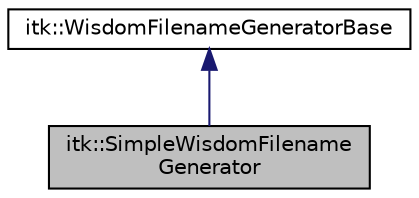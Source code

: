digraph "itk::SimpleWisdomFilenameGenerator"
{
 // LATEX_PDF_SIZE
  edge [fontname="Helvetica",fontsize="10",labelfontname="Helvetica",labelfontsize="10"];
  node [fontname="Helvetica",fontsize="10",shape=record];
  Node1 [label="itk::SimpleWisdomFilename\lGenerator",height=0.2,width=0.4,color="black", fillcolor="grey75", style="filled", fontcolor="black",tooltip=" "];
  Node2 -> Node1 [dir="back",color="midnightblue",fontsize="10",style="solid",fontname="Helvetica"];
  Node2 [label="itk::WisdomFilenameGeneratorBase",height=0.2,width=0.4,color="black", fillcolor="white", style="filled",URL="$classitk_1_1WisdomFilenameGeneratorBase.html",tooltip=" "];
}
